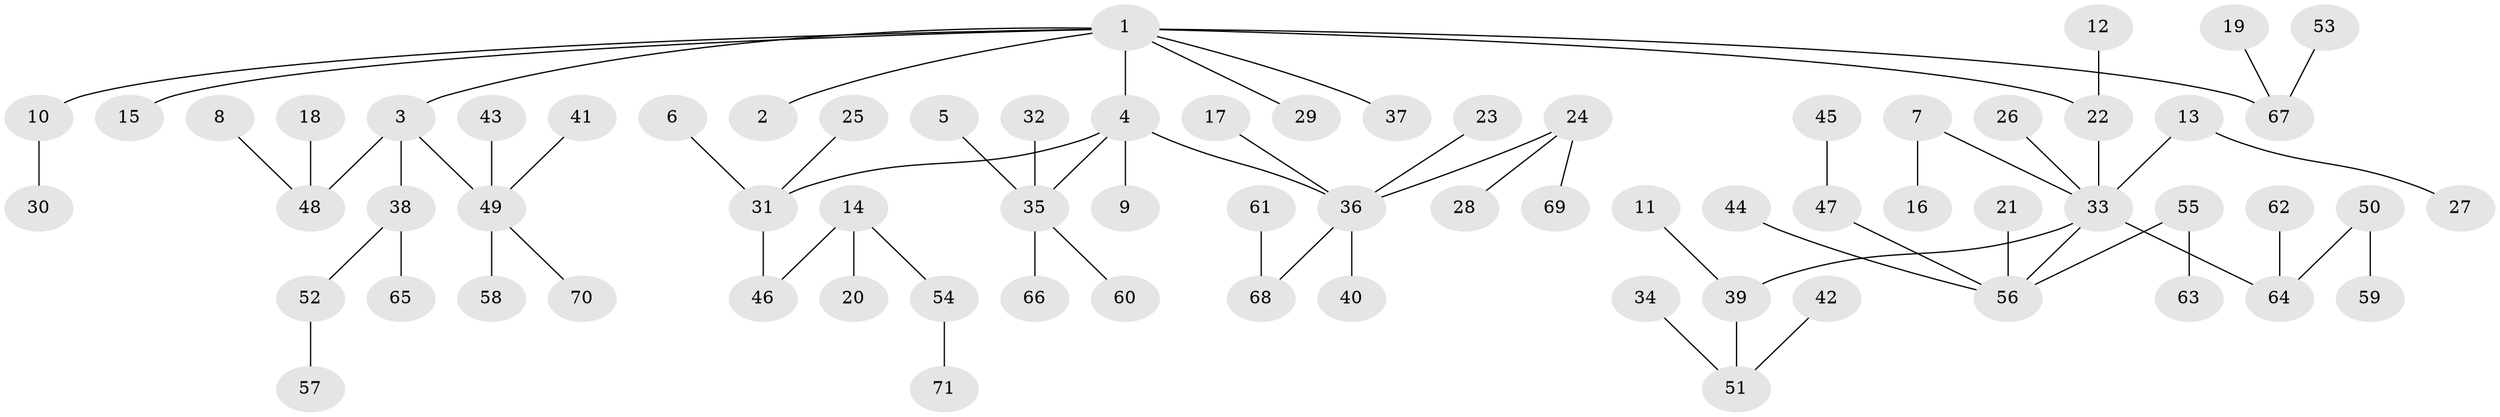 // original degree distribution, {7: 0.007042253521126761, 5: 0.028169014084507043, 4: 0.06338028169014084, 1: 0.49295774647887325, 6: 0.02112676056338028, 8: 0.007042253521126761, 2: 0.2746478873239437, 3: 0.1056338028169014}
// Generated by graph-tools (version 1.1) at 2025/50/03/09/25 03:50:26]
// undirected, 71 vertices, 70 edges
graph export_dot {
graph [start="1"]
  node [color=gray90,style=filled];
  1;
  2;
  3;
  4;
  5;
  6;
  7;
  8;
  9;
  10;
  11;
  12;
  13;
  14;
  15;
  16;
  17;
  18;
  19;
  20;
  21;
  22;
  23;
  24;
  25;
  26;
  27;
  28;
  29;
  30;
  31;
  32;
  33;
  34;
  35;
  36;
  37;
  38;
  39;
  40;
  41;
  42;
  43;
  44;
  45;
  46;
  47;
  48;
  49;
  50;
  51;
  52;
  53;
  54;
  55;
  56;
  57;
  58;
  59;
  60;
  61;
  62;
  63;
  64;
  65;
  66;
  67;
  68;
  69;
  70;
  71;
  1 -- 2 [weight=1.0];
  1 -- 3 [weight=1.0];
  1 -- 4 [weight=1.0];
  1 -- 10 [weight=1.0];
  1 -- 15 [weight=1.0];
  1 -- 22 [weight=1.0];
  1 -- 29 [weight=1.0];
  1 -- 37 [weight=1.0];
  1 -- 67 [weight=1.0];
  3 -- 38 [weight=1.0];
  3 -- 48 [weight=1.0];
  3 -- 49 [weight=1.0];
  4 -- 9 [weight=1.0];
  4 -- 31 [weight=1.0];
  4 -- 35 [weight=1.0];
  4 -- 36 [weight=1.0];
  5 -- 35 [weight=1.0];
  6 -- 31 [weight=1.0];
  7 -- 16 [weight=1.0];
  7 -- 33 [weight=1.0];
  8 -- 48 [weight=1.0];
  10 -- 30 [weight=1.0];
  11 -- 39 [weight=1.0];
  12 -- 22 [weight=1.0];
  13 -- 27 [weight=1.0];
  13 -- 33 [weight=1.0];
  14 -- 20 [weight=1.0];
  14 -- 46 [weight=1.0];
  14 -- 54 [weight=1.0];
  17 -- 36 [weight=1.0];
  18 -- 48 [weight=1.0];
  19 -- 67 [weight=1.0];
  21 -- 56 [weight=1.0];
  22 -- 33 [weight=1.0];
  23 -- 36 [weight=1.0];
  24 -- 28 [weight=1.0];
  24 -- 36 [weight=1.0];
  24 -- 69 [weight=1.0];
  25 -- 31 [weight=1.0];
  26 -- 33 [weight=1.0];
  31 -- 46 [weight=1.0];
  32 -- 35 [weight=1.0];
  33 -- 39 [weight=1.0];
  33 -- 56 [weight=1.0];
  33 -- 64 [weight=1.0];
  34 -- 51 [weight=1.0];
  35 -- 60 [weight=1.0];
  35 -- 66 [weight=1.0];
  36 -- 40 [weight=1.0];
  36 -- 68 [weight=1.0];
  38 -- 52 [weight=1.0];
  38 -- 65 [weight=1.0];
  39 -- 51 [weight=1.0];
  41 -- 49 [weight=1.0];
  42 -- 51 [weight=1.0];
  43 -- 49 [weight=1.0];
  44 -- 56 [weight=1.0];
  45 -- 47 [weight=1.0];
  47 -- 56 [weight=1.0];
  49 -- 58 [weight=1.0];
  49 -- 70 [weight=1.0];
  50 -- 59 [weight=1.0];
  50 -- 64 [weight=1.0];
  52 -- 57 [weight=1.0];
  53 -- 67 [weight=1.0];
  54 -- 71 [weight=1.0];
  55 -- 56 [weight=1.0];
  55 -- 63 [weight=1.0];
  61 -- 68 [weight=1.0];
  62 -- 64 [weight=1.0];
}
